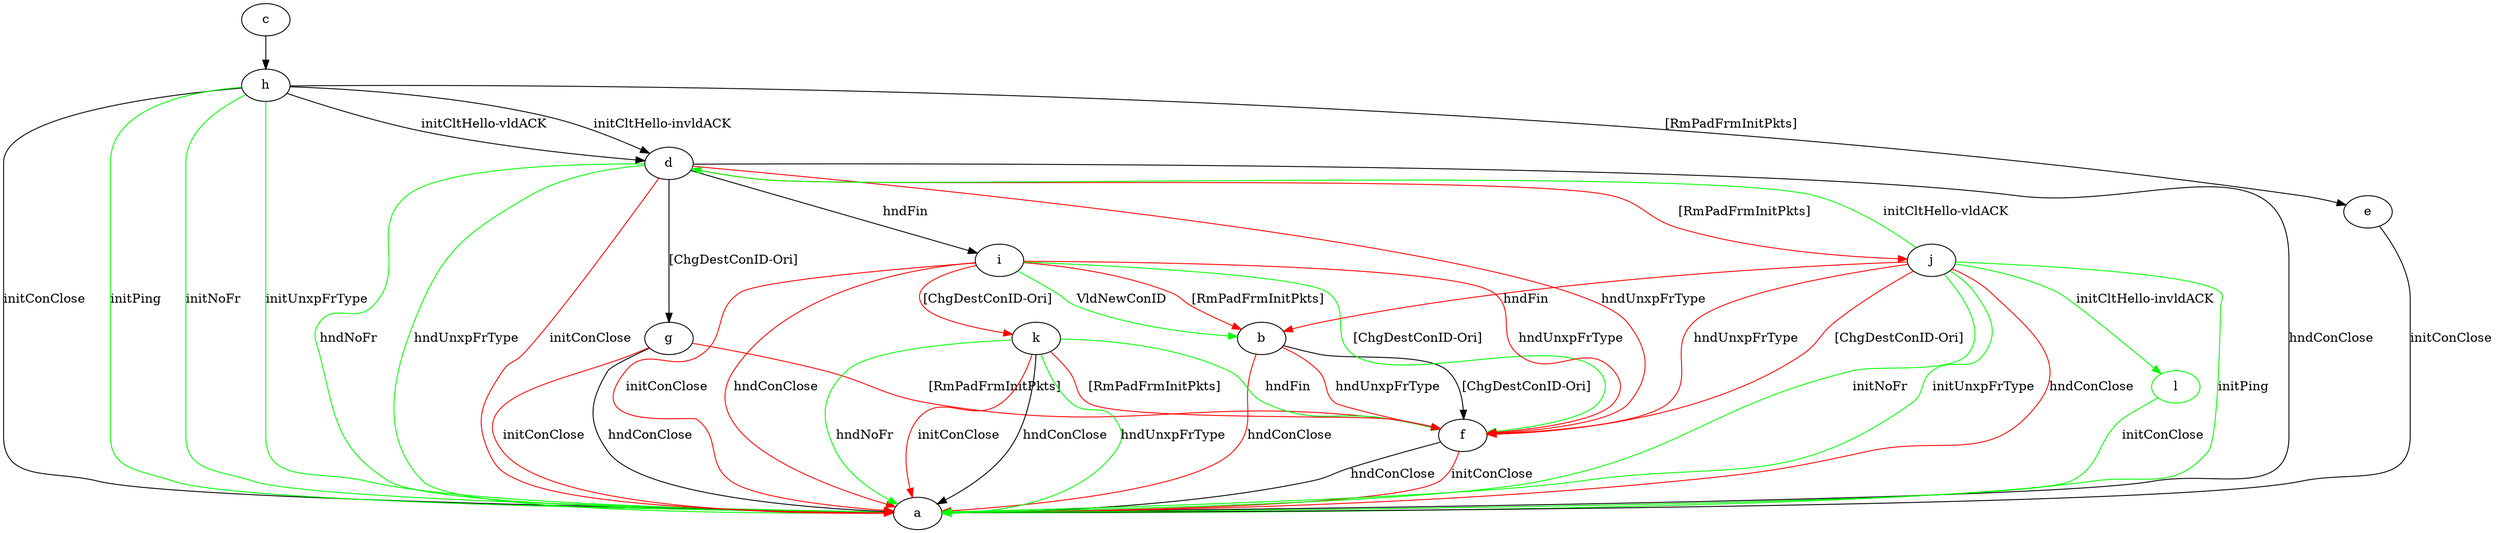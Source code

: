 digraph "" {
	b -> a	[key=0,
		color=red,
		label="hndConClose "];
	b -> f	[key=0,
		label="[ChgDestConID-Ori] "];
	b -> f	[key=1,
		color=red,
		label="hndUnxpFrType "];
	c -> h	[key=0];
	d -> a	[key=0,
		label="hndConClose "];
	d -> a	[key=1,
		color=green,
		label="hndNoFr "];
	d -> a	[key=2,
		color=green,
		label="hndUnxpFrType "];
	d -> a	[key=3,
		color=red,
		label="initConClose "];
	d -> f	[key=0,
		color=red,
		label="hndUnxpFrType "];
	d -> g	[key=0,
		label="[ChgDestConID-Ori] "];
	d -> i	[key=0,
		label="hndFin "];
	d -> j	[key=0,
		color=red,
		label="[RmPadFrmInitPkts] "];
	e -> a	[key=0,
		label="initConClose "];
	f -> a	[key=0,
		label="hndConClose "];
	f -> a	[key=1,
		color=red,
		label="initConClose "];
	g -> a	[key=0,
		label="hndConClose "];
	g -> a	[key=1,
		color=red,
		label="initConClose "];
	g -> f	[key=0,
		color=red,
		label="[RmPadFrmInitPkts] "];
	h -> a	[key=0,
		label="initConClose "];
	h -> a	[key=1,
		color=green,
		label="initPing "];
	h -> a	[key=2,
		color=green,
		label="initNoFr "];
	h -> a	[key=3,
		color=green,
		label="initUnxpFrType "];
	h -> d	[key=0,
		label="initCltHello-vldACK "];
	h -> d	[key=1,
		label="initCltHello-invldACK "];
	h -> e	[key=0,
		label="[RmPadFrmInitPkts] "];
	i -> a	[key=0,
		color=red,
		label="initConClose "];
	i -> a	[key=1,
		color=red,
		label="hndConClose "];
	i -> b	[key=0,
		color=green,
		label="VldNewConID "];
	i -> b	[key=1,
		color=red,
		label="[RmPadFrmInitPkts] "];
	i -> f	[key=0,
		color=green,
		label="[ChgDestConID-Ori] "];
	i -> f	[key=1,
		color=red,
		label="hndUnxpFrType "];
	i -> k	[key=0,
		color=red,
		label="[ChgDestConID-Ori] "];
	j -> a	[key=0,
		color=green,
		label="initPing "];
	j -> a	[key=1,
		color=green,
		label="initNoFr "];
	j -> a	[key=2,
		color=green,
		label="initUnxpFrType "];
	j -> a	[key=3,
		color=red,
		label="hndConClose "];
	j -> b	[key=0,
		color=red,
		label="hndFin "];
	j -> d	[key=0,
		color=green,
		label="initCltHello-vldACK "];
	j -> f	[key=0,
		color=red,
		label="hndUnxpFrType "];
	j -> f	[key=1,
		color=red,
		label="[ChgDestConID-Ori] "];
	l	[color=green];
	j -> l	[key=0,
		color=green,
		label="initCltHello-invldACK "];
	k -> a	[key=0,
		label="hndConClose "];
	k -> a	[key=1,
		color=green,
		label="hndNoFr "];
	k -> a	[key=2,
		color=green,
		label="hndUnxpFrType "];
	k -> a	[key=3,
		color=red,
		label="initConClose "];
	k -> f	[key=0,
		color=green,
		label="hndFin "];
	k -> f	[key=1,
		color=red,
		label="[RmPadFrmInitPkts] "];
	l -> a	[key=0,
		color=green,
		label="initConClose "];
}
